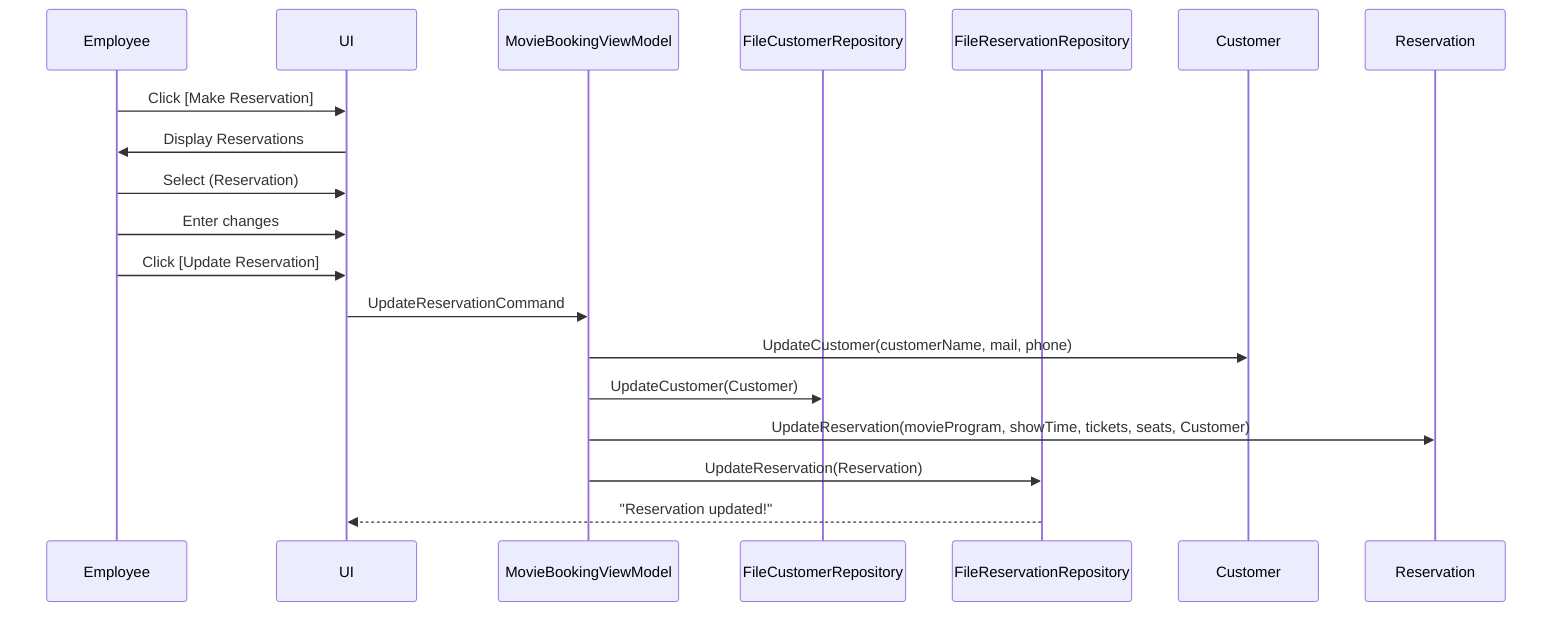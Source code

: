 ﻿sequenceDiagram 
participant Employee
participant UI
participant MovieBookingViewModel
participant FileCustomerRepository
participant FileReservationRepository
participant Customer
participant Reservation


Employee ->> UI : Click [Make Reservation]
UI ->> Employee : Display Reservations
Employee ->> UI : Select (Reservation)
Employee ->> UI : Enter changes
Employee ->> UI : Click [Update Reservation]
UI ->> MovieBookingViewModel: UpdateReservationCommand
MovieBookingViewModel ->> Customer: UpdateCustomer(customerName, mail, phone)
MovieBookingViewModel ->> FileCustomerRepository: UpdateCustomer(Customer)
MovieBookingViewModel ->> Reservation: UpdateReservation(movieProgram, showTime, tickets, seats, Customer)
MovieBookingViewModel ->> FileReservationRepository: UpdateReservation(Reservation)
FileReservationRepository -->> UI: "Reservation updated!"
